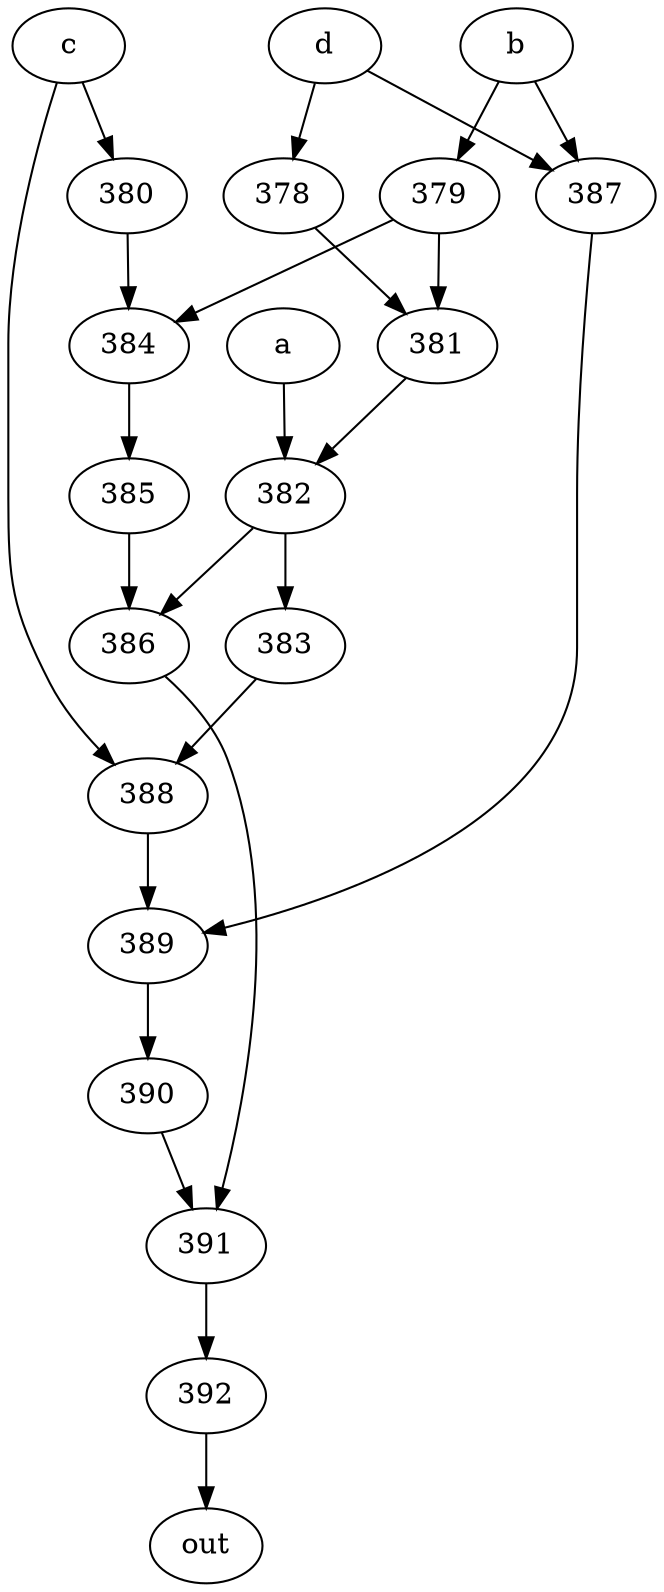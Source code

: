 strict digraph "" {
	392 -> out;
	a -> 382;
	382 -> 383;
	382 -> 386;
	383 -> 388;
	386 -> 391;
	b -> 379;
	b -> 387;
	379 -> 381;
	379 -> 384;
	387 -> 389;
	381 -> 382;
	384 -> 385;
	389 -> 390;
	c -> 380;
	c -> 388;
	380 -> 384;
	388 -> 389;
	d -> 387;
	d -> 378;
	378 -> 381;
	385 -> 386;
	391 -> 392;
	390 -> 391;
}
